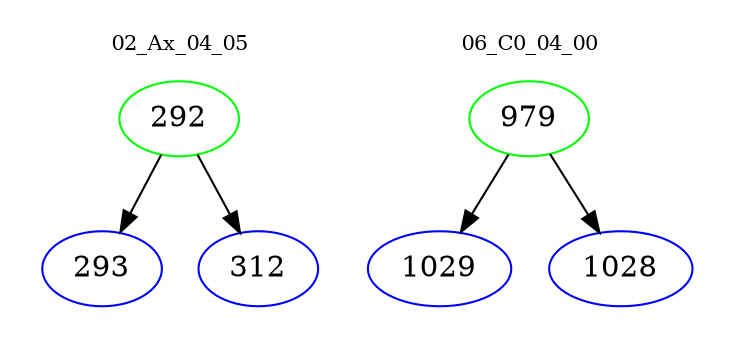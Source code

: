 digraph{
subgraph cluster_0 {
color = white
label = "02_Ax_04_05";
fontsize=10;
T0_292 [label="292", color="green"]
T0_292 -> T0_293 [color="black"]
T0_293 [label="293", color="blue"]
T0_292 -> T0_312 [color="black"]
T0_312 [label="312", color="blue"]
}
subgraph cluster_1 {
color = white
label = "06_C0_04_00";
fontsize=10;
T1_979 [label="979", color="green"]
T1_979 -> T1_1029 [color="black"]
T1_1029 [label="1029", color="blue"]
T1_979 -> T1_1028 [color="black"]
T1_1028 [label="1028", color="blue"]
}
}
